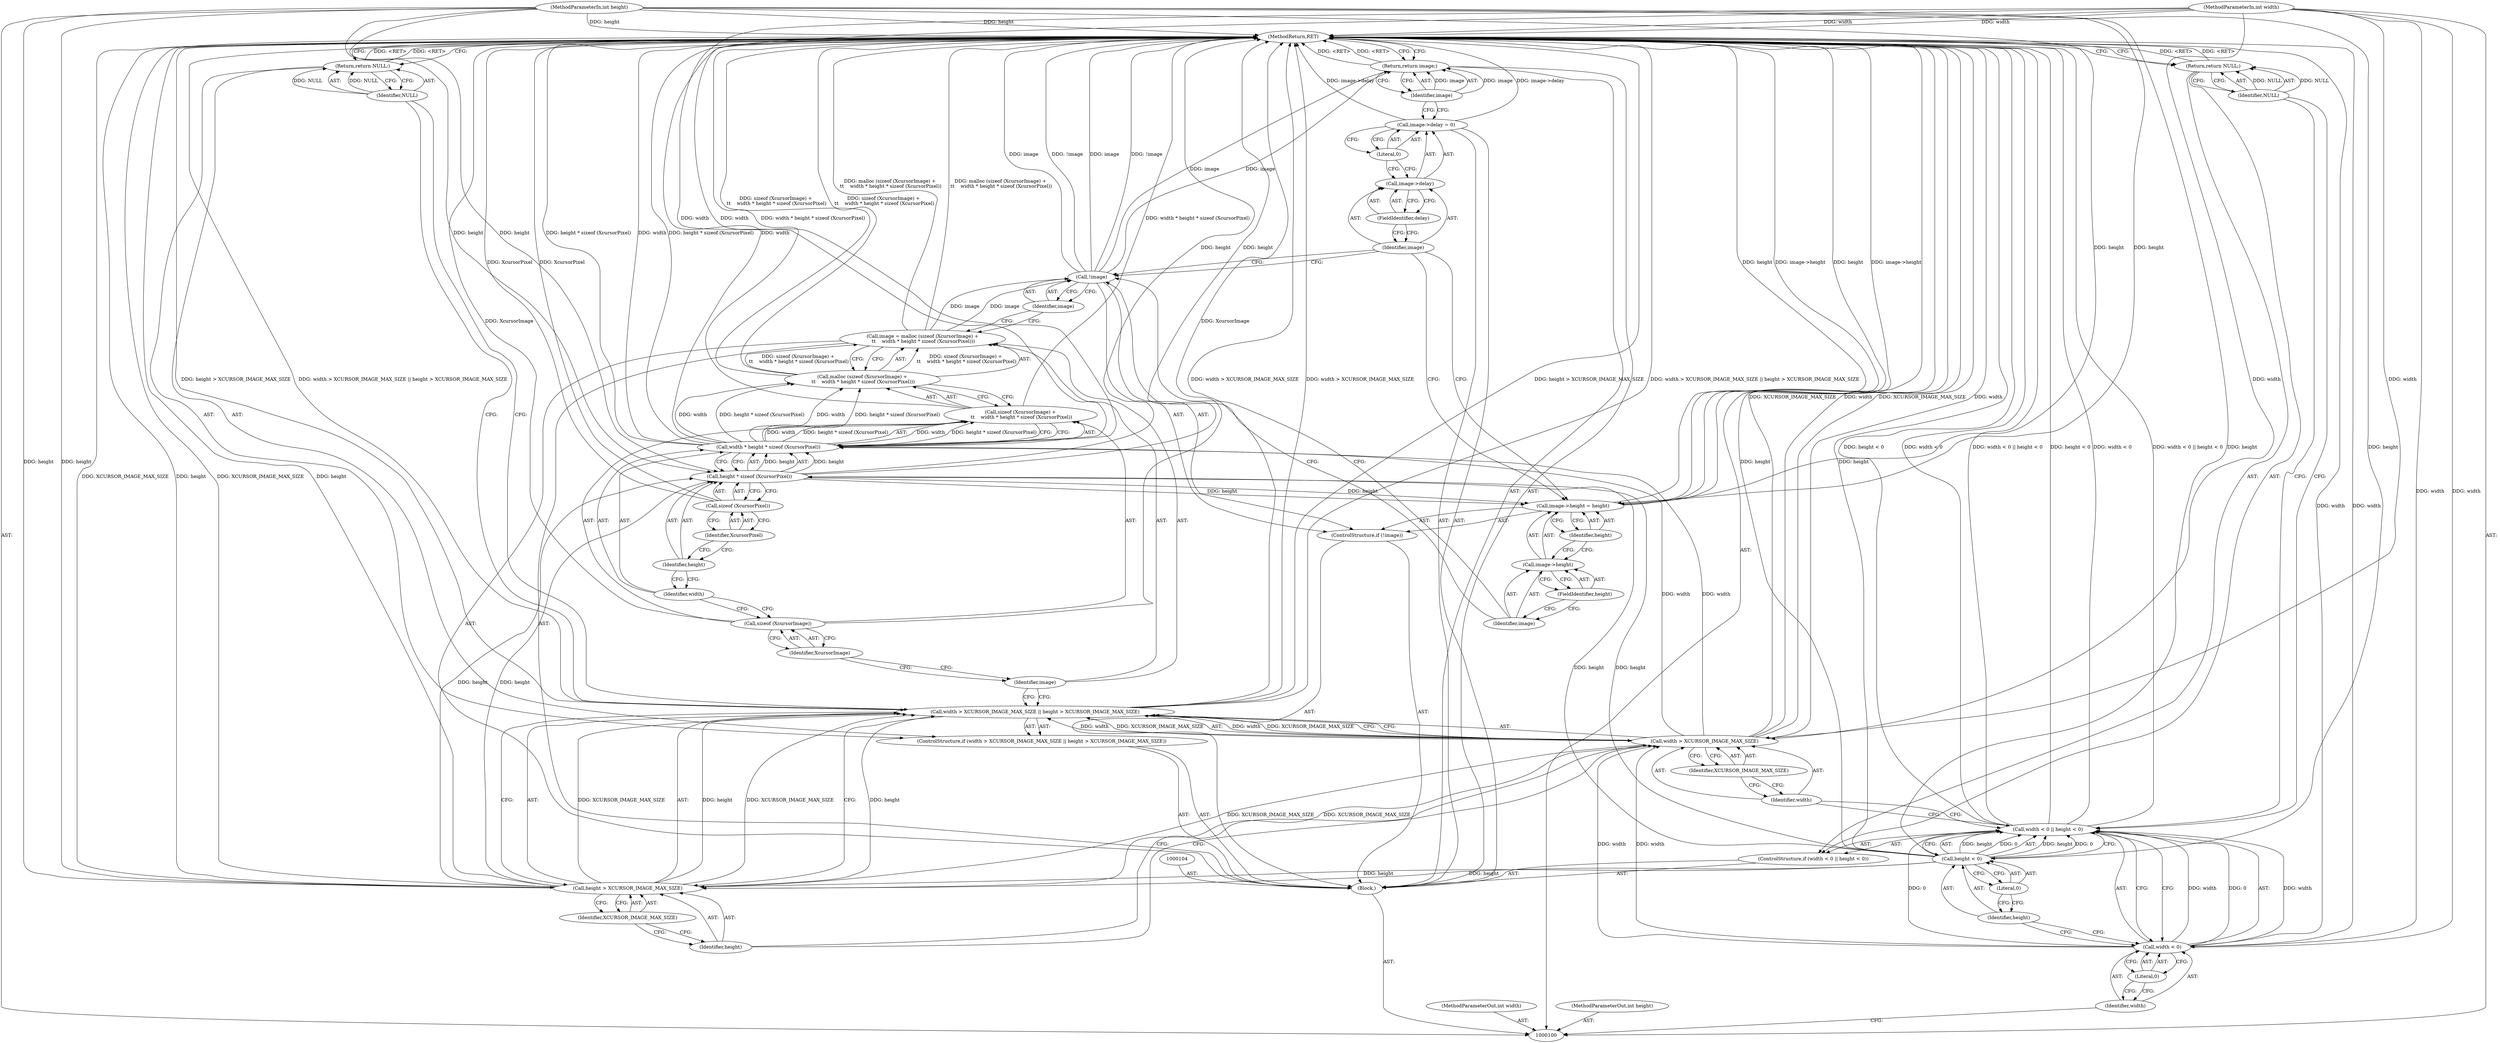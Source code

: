 digraph "0_wayland_5d201df72f3d4f4cb8b8f75f980169b03507da38" {
"1000152" [label="(MethodReturn,RET)"];
"1000101" [label="(MethodParameterIn,int width)"];
"1000205" [label="(MethodParameterOut,int width)"];
"1000102" [label="(MethodParameterIn,int height)"];
"1000206" [label="(MethodParameterOut,int height)"];
"1000127" [label="(Call,malloc (sizeof (XcursorImage) +\n \t\t    width * height * sizeof (XcursorPixel)))"];
"1000128" [label="(Call,sizeof (XcursorImage) +\n \t\t    width * height * sizeof (XcursorPixel))"];
"1000129" [label="(Call,sizeof (XcursorImage))"];
"1000130" [label="(Identifier,XcursorImage)"];
"1000125" [label="(Call,image = malloc (sizeof (XcursorImage) +\n \t\t    width * height * sizeof (XcursorPixel)))"];
"1000126" [label="(Identifier,image)"];
"1000133" [label="(Call,height * sizeof (XcursorPixel))"];
"1000134" [label="(Identifier,height)"];
"1000135" [label="(Call,sizeof (XcursorPixel))"];
"1000136" [label="(Identifier,XcursorPixel)"];
"1000131" [label="(Call,width * height * sizeof (XcursorPixel))"];
"1000132" [label="(Identifier,width)"];
"1000139" [label="(Identifier,image)"];
"1000137" [label="(ControlStructure,if (!image))"];
"1000138" [label="(Call,!image)"];
"1000143" [label="(FieldIdentifier,height)"];
"1000144" [label="(Identifier,height)"];
"1000140" [label="(Call,image->height = height)"];
"1000141" [label="(Call,image->height)"];
"1000142" [label="(Identifier,image)"];
"1000148" [label="(FieldIdentifier,delay)"];
"1000149" [label="(Literal,0)"];
"1000145" [label="(Call,image->delay = 0)"];
"1000146" [label="(Call,image->delay)"];
"1000147" [label="(Identifier,image)"];
"1000151" [label="(Identifier,image)"];
"1000150" [label="(Return,return image;)"];
"1000103" [label="(Block,)"];
"1000109" [label="(Literal,0)"];
"1000110" [label="(Call,height < 0)"];
"1000111" [label="(Identifier,height)"];
"1000112" [label="(Literal,0)"];
"1000105" [label="(ControlStructure,if (width < 0 || height < 0))"];
"1000106" [label="(Call,width < 0 || height < 0)"];
"1000107" [label="(Call,width < 0)"];
"1000108" [label="(Identifier,width)"];
"1000114" [label="(Identifier,NULL)"];
"1000113" [label="(Return,return NULL;)"];
"1000119" [label="(Identifier,XCURSOR_IMAGE_MAX_SIZE)"];
"1000115" [label="(ControlStructure,if (width > XCURSOR_IMAGE_MAX_SIZE || height > XCURSOR_IMAGE_MAX_SIZE))"];
"1000120" [label="(Call,height > XCURSOR_IMAGE_MAX_SIZE)"];
"1000121" [label="(Identifier,height)"];
"1000122" [label="(Identifier,XCURSOR_IMAGE_MAX_SIZE)"];
"1000116" [label="(Call,width > XCURSOR_IMAGE_MAX_SIZE || height > XCURSOR_IMAGE_MAX_SIZE)"];
"1000117" [label="(Call,width > XCURSOR_IMAGE_MAX_SIZE)"];
"1000118" [label="(Identifier,width)"];
"1000124" [label="(Identifier,NULL)"];
"1000123" [label="(Return,return NULL;)"];
"1000152" -> "1000100"  [label="AST: "];
"1000152" -> "1000113"  [label="CFG: "];
"1000152" -> "1000123"  [label="CFG: "];
"1000152" -> "1000150"  [label="CFG: "];
"1000116" -> "1000152"  [label="DDG: width > XCURSOR_IMAGE_MAX_SIZE"];
"1000116" -> "1000152"  [label="DDG: height > XCURSOR_IMAGE_MAX_SIZE"];
"1000116" -> "1000152"  [label="DDG: width > XCURSOR_IMAGE_MAX_SIZE || height > XCURSOR_IMAGE_MAX_SIZE"];
"1000129" -> "1000152"  [label="DDG: XcursorImage"];
"1000107" -> "1000152"  [label="DDG: width"];
"1000106" -> "1000152"  [label="DDG: width < 0"];
"1000106" -> "1000152"  [label="DDG: width < 0 || height < 0"];
"1000106" -> "1000152"  [label="DDG: height < 0"];
"1000120" -> "1000152"  [label="DDG: height"];
"1000120" -> "1000152"  [label="DDG: XCURSOR_IMAGE_MAX_SIZE"];
"1000125" -> "1000152"  [label="DDG: malloc (sizeof (XcursorImage) +\n \t\t    width * height * sizeof (XcursorPixel))"];
"1000117" -> "1000152"  [label="DDG: width"];
"1000117" -> "1000152"  [label="DDG: XCURSOR_IMAGE_MAX_SIZE"];
"1000145" -> "1000152"  [label="DDG: image->delay"];
"1000128" -> "1000152"  [label="DDG: width * height * sizeof (XcursorPixel)"];
"1000131" -> "1000152"  [label="DDG: width"];
"1000131" -> "1000152"  [label="DDG: height * sizeof (XcursorPixel)"];
"1000140" -> "1000152"  [label="DDG: image->height"];
"1000140" -> "1000152"  [label="DDG: height"];
"1000138" -> "1000152"  [label="DDG: image"];
"1000138" -> "1000152"  [label="DDG: !image"];
"1000133" -> "1000152"  [label="DDG: height"];
"1000102" -> "1000152"  [label="DDG: height"];
"1000101" -> "1000152"  [label="DDG: width"];
"1000135" -> "1000152"  [label="DDG: XcursorPixel"];
"1000127" -> "1000152"  [label="DDG: sizeof (XcursorImage) +\n \t\t    width * height * sizeof (XcursorPixel)"];
"1000110" -> "1000152"  [label="DDG: height"];
"1000113" -> "1000152"  [label="DDG: <RET>"];
"1000150" -> "1000152"  [label="DDG: <RET>"];
"1000123" -> "1000152"  [label="DDG: <RET>"];
"1000101" -> "1000100"  [label="AST: "];
"1000101" -> "1000152"  [label="DDG: width"];
"1000101" -> "1000107"  [label="DDG: width"];
"1000101" -> "1000117"  [label="DDG: width"];
"1000101" -> "1000131"  [label="DDG: width"];
"1000205" -> "1000100"  [label="AST: "];
"1000102" -> "1000100"  [label="AST: "];
"1000102" -> "1000152"  [label="DDG: height"];
"1000102" -> "1000110"  [label="DDG: height"];
"1000102" -> "1000120"  [label="DDG: height"];
"1000102" -> "1000133"  [label="DDG: height"];
"1000102" -> "1000140"  [label="DDG: height"];
"1000206" -> "1000100"  [label="AST: "];
"1000127" -> "1000125"  [label="AST: "];
"1000127" -> "1000128"  [label="CFG: "];
"1000128" -> "1000127"  [label="AST: "];
"1000125" -> "1000127"  [label="CFG: "];
"1000127" -> "1000152"  [label="DDG: sizeof (XcursorImage) +\n \t\t    width * height * sizeof (XcursorPixel)"];
"1000127" -> "1000125"  [label="DDG: sizeof (XcursorImage) +\n \t\t    width * height * sizeof (XcursorPixel)"];
"1000131" -> "1000127"  [label="DDG: width"];
"1000131" -> "1000127"  [label="DDG: height * sizeof (XcursorPixel)"];
"1000128" -> "1000127"  [label="AST: "];
"1000128" -> "1000131"  [label="CFG: "];
"1000129" -> "1000128"  [label="AST: "];
"1000131" -> "1000128"  [label="AST: "];
"1000127" -> "1000128"  [label="CFG: "];
"1000128" -> "1000152"  [label="DDG: width * height * sizeof (XcursorPixel)"];
"1000131" -> "1000128"  [label="DDG: width"];
"1000131" -> "1000128"  [label="DDG: height * sizeof (XcursorPixel)"];
"1000129" -> "1000128"  [label="AST: "];
"1000129" -> "1000130"  [label="CFG: "];
"1000130" -> "1000129"  [label="AST: "];
"1000132" -> "1000129"  [label="CFG: "];
"1000129" -> "1000152"  [label="DDG: XcursorImage"];
"1000130" -> "1000129"  [label="AST: "];
"1000130" -> "1000126"  [label="CFG: "];
"1000129" -> "1000130"  [label="CFG: "];
"1000125" -> "1000103"  [label="AST: "];
"1000125" -> "1000127"  [label="CFG: "];
"1000126" -> "1000125"  [label="AST: "];
"1000127" -> "1000125"  [label="AST: "];
"1000139" -> "1000125"  [label="CFG: "];
"1000125" -> "1000152"  [label="DDG: malloc (sizeof (XcursorImage) +\n \t\t    width * height * sizeof (XcursorPixel))"];
"1000127" -> "1000125"  [label="DDG: sizeof (XcursorImage) +\n \t\t    width * height * sizeof (XcursorPixel)"];
"1000125" -> "1000138"  [label="DDG: image"];
"1000126" -> "1000125"  [label="AST: "];
"1000126" -> "1000116"  [label="CFG: "];
"1000130" -> "1000126"  [label="CFG: "];
"1000133" -> "1000131"  [label="AST: "];
"1000133" -> "1000135"  [label="CFG: "];
"1000134" -> "1000133"  [label="AST: "];
"1000135" -> "1000133"  [label="AST: "];
"1000131" -> "1000133"  [label="CFG: "];
"1000133" -> "1000152"  [label="DDG: height"];
"1000133" -> "1000131"  [label="DDG: height"];
"1000120" -> "1000133"  [label="DDG: height"];
"1000110" -> "1000133"  [label="DDG: height"];
"1000102" -> "1000133"  [label="DDG: height"];
"1000133" -> "1000140"  [label="DDG: height"];
"1000134" -> "1000133"  [label="AST: "];
"1000134" -> "1000132"  [label="CFG: "];
"1000136" -> "1000134"  [label="CFG: "];
"1000135" -> "1000133"  [label="AST: "];
"1000135" -> "1000136"  [label="CFG: "];
"1000136" -> "1000135"  [label="AST: "];
"1000133" -> "1000135"  [label="CFG: "];
"1000135" -> "1000152"  [label="DDG: XcursorPixel"];
"1000136" -> "1000135"  [label="AST: "];
"1000136" -> "1000134"  [label="CFG: "];
"1000135" -> "1000136"  [label="CFG: "];
"1000131" -> "1000128"  [label="AST: "];
"1000131" -> "1000133"  [label="CFG: "];
"1000132" -> "1000131"  [label="AST: "];
"1000133" -> "1000131"  [label="AST: "];
"1000128" -> "1000131"  [label="CFG: "];
"1000131" -> "1000152"  [label="DDG: width"];
"1000131" -> "1000152"  [label="DDG: height * sizeof (XcursorPixel)"];
"1000131" -> "1000127"  [label="DDG: width"];
"1000131" -> "1000127"  [label="DDG: height * sizeof (XcursorPixel)"];
"1000131" -> "1000128"  [label="DDG: width"];
"1000131" -> "1000128"  [label="DDG: height * sizeof (XcursorPixel)"];
"1000117" -> "1000131"  [label="DDG: width"];
"1000101" -> "1000131"  [label="DDG: width"];
"1000133" -> "1000131"  [label="DDG: height"];
"1000132" -> "1000131"  [label="AST: "];
"1000132" -> "1000129"  [label="CFG: "];
"1000134" -> "1000132"  [label="CFG: "];
"1000139" -> "1000138"  [label="AST: "];
"1000139" -> "1000125"  [label="CFG: "];
"1000138" -> "1000139"  [label="CFG: "];
"1000137" -> "1000103"  [label="AST: "];
"1000138" -> "1000137"  [label="AST: "];
"1000140" -> "1000137"  [label="AST: "];
"1000138" -> "1000137"  [label="AST: "];
"1000138" -> "1000139"  [label="CFG: "];
"1000139" -> "1000138"  [label="AST: "];
"1000142" -> "1000138"  [label="CFG: "];
"1000147" -> "1000138"  [label="CFG: "];
"1000138" -> "1000152"  [label="DDG: image"];
"1000138" -> "1000152"  [label="DDG: !image"];
"1000125" -> "1000138"  [label="DDG: image"];
"1000138" -> "1000150"  [label="DDG: image"];
"1000143" -> "1000141"  [label="AST: "];
"1000143" -> "1000142"  [label="CFG: "];
"1000141" -> "1000143"  [label="CFG: "];
"1000144" -> "1000140"  [label="AST: "];
"1000144" -> "1000141"  [label="CFG: "];
"1000140" -> "1000144"  [label="CFG: "];
"1000140" -> "1000137"  [label="AST: "];
"1000140" -> "1000144"  [label="CFG: "];
"1000141" -> "1000140"  [label="AST: "];
"1000144" -> "1000140"  [label="AST: "];
"1000147" -> "1000140"  [label="CFG: "];
"1000140" -> "1000152"  [label="DDG: image->height"];
"1000140" -> "1000152"  [label="DDG: height"];
"1000133" -> "1000140"  [label="DDG: height"];
"1000102" -> "1000140"  [label="DDG: height"];
"1000141" -> "1000140"  [label="AST: "];
"1000141" -> "1000143"  [label="CFG: "];
"1000142" -> "1000141"  [label="AST: "];
"1000143" -> "1000141"  [label="AST: "];
"1000144" -> "1000141"  [label="CFG: "];
"1000142" -> "1000141"  [label="AST: "];
"1000142" -> "1000138"  [label="CFG: "];
"1000143" -> "1000142"  [label="CFG: "];
"1000148" -> "1000146"  [label="AST: "];
"1000148" -> "1000147"  [label="CFG: "];
"1000146" -> "1000148"  [label="CFG: "];
"1000149" -> "1000145"  [label="AST: "];
"1000149" -> "1000146"  [label="CFG: "];
"1000145" -> "1000149"  [label="CFG: "];
"1000145" -> "1000103"  [label="AST: "];
"1000145" -> "1000149"  [label="CFG: "];
"1000146" -> "1000145"  [label="AST: "];
"1000149" -> "1000145"  [label="AST: "];
"1000151" -> "1000145"  [label="CFG: "];
"1000145" -> "1000152"  [label="DDG: image->delay"];
"1000146" -> "1000145"  [label="AST: "];
"1000146" -> "1000148"  [label="CFG: "];
"1000147" -> "1000146"  [label="AST: "];
"1000148" -> "1000146"  [label="AST: "];
"1000149" -> "1000146"  [label="CFG: "];
"1000147" -> "1000146"  [label="AST: "];
"1000147" -> "1000140"  [label="CFG: "];
"1000147" -> "1000138"  [label="CFG: "];
"1000148" -> "1000147"  [label="CFG: "];
"1000151" -> "1000150"  [label="AST: "];
"1000151" -> "1000145"  [label="CFG: "];
"1000150" -> "1000151"  [label="CFG: "];
"1000151" -> "1000150"  [label="DDG: image"];
"1000150" -> "1000103"  [label="AST: "];
"1000150" -> "1000151"  [label="CFG: "];
"1000151" -> "1000150"  [label="AST: "];
"1000152" -> "1000150"  [label="CFG: "];
"1000150" -> "1000152"  [label="DDG: <RET>"];
"1000151" -> "1000150"  [label="DDG: image"];
"1000138" -> "1000150"  [label="DDG: image"];
"1000103" -> "1000100"  [label="AST: "];
"1000104" -> "1000103"  [label="AST: "];
"1000105" -> "1000103"  [label="AST: "];
"1000115" -> "1000103"  [label="AST: "];
"1000125" -> "1000103"  [label="AST: "];
"1000137" -> "1000103"  [label="AST: "];
"1000145" -> "1000103"  [label="AST: "];
"1000150" -> "1000103"  [label="AST: "];
"1000109" -> "1000107"  [label="AST: "];
"1000109" -> "1000108"  [label="CFG: "];
"1000107" -> "1000109"  [label="CFG: "];
"1000110" -> "1000106"  [label="AST: "];
"1000110" -> "1000112"  [label="CFG: "];
"1000111" -> "1000110"  [label="AST: "];
"1000112" -> "1000110"  [label="AST: "];
"1000106" -> "1000110"  [label="CFG: "];
"1000110" -> "1000152"  [label="DDG: height"];
"1000110" -> "1000106"  [label="DDG: height"];
"1000110" -> "1000106"  [label="DDG: 0"];
"1000102" -> "1000110"  [label="DDG: height"];
"1000110" -> "1000120"  [label="DDG: height"];
"1000110" -> "1000133"  [label="DDG: height"];
"1000111" -> "1000110"  [label="AST: "];
"1000111" -> "1000107"  [label="CFG: "];
"1000112" -> "1000111"  [label="CFG: "];
"1000112" -> "1000110"  [label="AST: "];
"1000112" -> "1000111"  [label="CFG: "];
"1000110" -> "1000112"  [label="CFG: "];
"1000105" -> "1000103"  [label="AST: "];
"1000106" -> "1000105"  [label="AST: "];
"1000113" -> "1000105"  [label="AST: "];
"1000106" -> "1000105"  [label="AST: "];
"1000106" -> "1000107"  [label="CFG: "];
"1000106" -> "1000110"  [label="CFG: "];
"1000107" -> "1000106"  [label="AST: "];
"1000110" -> "1000106"  [label="AST: "];
"1000114" -> "1000106"  [label="CFG: "];
"1000118" -> "1000106"  [label="CFG: "];
"1000106" -> "1000152"  [label="DDG: width < 0"];
"1000106" -> "1000152"  [label="DDG: width < 0 || height < 0"];
"1000106" -> "1000152"  [label="DDG: height < 0"];
"1000107" -> "1000106"  [label="DDG: width"];
"1000107" -> "1000106"  [label="DDG: 0"];
"1000110" -> "1000106"  [label="DDG: height"];
"1000110" -> "1000106"  [label="DDG: 0"];
"1000107" -> "1000106"  [label="AST: "];
"1000107" -> "1000109"  [label="CFG: "];
"1000108" -> "1000107"  [label="AST: "];
"1000109" -> "1000107"  [label="AST: "];
"1000111" -> "1000107"  [label="CFG: "];
"1000106" -> "1000107"  [label="CFG: "];
"1000107" -> "1000152"  [label="DDG: width"];
"1000107" -> "1000106"  [label="DDG: width"];
"1000107" -> "1000106"  [label="DDG: 0"];
"1000101" -> "1000107"  [label="DDG: width"];
"1000107" -> "1000117"  [label="DDG: width"];
"1000108" -> "1000107"  [label="AST: "];
"1000108" -> "1000100"  [label="CFG: "];
"1000109" -> "1000108"  [label="CFG: "];
"1000114" -> "1000113"  [label="AST: "];
"1000114" -> "1000106"  [label="CFG: "];
"1000113" -> "1000114"  [label="CFG: "];
"1000114" -> "1000113"  [label="DDG: NULL"];
"1000113" -> "1000105"  [label="AST: "];
"1000113" -> "1000114"  [label="CFG: "];
"1000114" -> "1000113"  [label="AST: "];
"1000152" -> "1000113"  [label="CFG: "];
"1000113" -> "1000152"  [label="DDG: <RET>"];
"1000114" -> "1000113"  [label="DDG: NULL"];
"1000119" -> "1000117"  [label="AST: "];
"1000119" -> "1000118"  [label="CFG: "];
"1000117" -> "1000119"  [label="CFG: "];
"1000115" -> "1000103"  [label="AST: "];
"1000116" -> "1000115"  [label="AST: "];
"1000123" -> "1000115"  [label="AST: "];
"1000120" -> "1000116"  [label="AST: "];
"1000120" -> "1000122"  [label="CFG: "];
"1000121" -> "1000120"  [label="AST: "];
"1000122" -> "1000120"  [label="AST: "];
"1000116" -> "1000120"  [label="CFG: "];
"1000120" -> "1000152"  [label="DDG: height"];
"1000120" -> "1000152"  [label="DDG: XCURSOR_IMAGE_MAX_SIZE"];
"1000120" -> "1000116"  [label="DDG: height"];
"1000120" -> "1000116"  [label="DDG: XCURSOR_IMAGE_MAX_SIZE"];
"1000110" -> "1000120"  [label="DDG: height"];
"1000102" -> "1000120"  [label="DDG: height"];
"1000117" -> "1000120"  [label="DDG: XCURSOR_IMAGE_MAX_SIZE"];
"1000120" -> "1000133"  [label="DDG: height"];
"1000121" -> "1000120"  [label="AST: "];
"1000121" -> "1000117"  [label="CFG: "];
"1000122" -> "1000121"  [label="CFG: "];
"1000122" -> "1000120"  [label="AST: "];
"1000122" -> "1000121"  [label="CFG: "];
"1000120" -> "1000122"  [label="CFG: "];
"1000116" -> "1000115"  [label="AST: "];
"1000116" -> "1000117"  [label="CFG: "];
"1000116" -> "1000120"  [label="CFG: "];
"1000117" -> "1000116"  [label="AST: "];
"1000120" -> "1000116"  [label="AST: "];
"1000124" -> "1000116"  [label="CFG: "];
"1000126" -> "1000116"  [label="CFG: "];
"1000116" -> "1000152"  [label="DDG: width > XCURSOR_IMAGE_MAX_SIZE"];
"1000116" -> "1000152"  [label="DDG: height > XCURSOR_IMAGE_MAX_SIZE"];
"1000116" -> "1000152"  [label="DDG: width > XCURSOR_IMAGE_MAX_SIZE || height > XCURSOR_IMAGE_MAX_SIZE"];
"1000117" -> "1000116"  [label="DDG: width"];
"1000117" -> "1000116"  [label="DDG: XCURSOR_IMAGE_MAX_SIZE"];
"1000120" -> "1000116"  [label="DDG: height"];
"1000120" -> "1000116"  [label="DDG: XCURSOR_IMAGE_MAX_SIZE"];
"1000117" -> "1000116"  [label="AST: "];
"1000117" -> "1000119"  [label="CFG: "];
"1000118" -> "1000117"  [label="AST: "];
"1000119" -> "1000117"  [label="AST: "];
"1000121" -> "1000117"  [label="CFG: "];
"1000116" -> "1000117"  [label="CFG: "];
"1000117" -> "1000152"  [label="DDG: width"];
"1000117" -> "1000152"  [label="DDG: XCURSOR_IMAGE_MAX_SIZE"];
"1000117" -> "1000116"  [label="DDG: width"];
"1000117" -> "1000116"  [label="DDG: XCURSOR_IMAGE_MAX_SIZE"];
"1000107" -> "1000117"  [label="DDG: width"];
"1000101" -> "1000117"  [label="DDG: width"];
"1000117" -> "1000120"  [label="DDG: XCURSOR_IMAGE_MAX_SIZE"];
"1000117" -> "1000131"  [label="DDG: width"];
"1000118" -> "1000117"  [label="AST: "];
"1000118" -> "1000106"  [label="CFG: "];
"1000119" -> "1000118"  [label="CFG: "];
"1000124" -> "1000123"  [label="AST: "];
"1000124" -> "1000116"  [label="CFG: "];
"1000123" -> "1000124"  [label="CFG: "];
"1000124" -> "1000123"  [label="DDG: NULL"];
"1000123" -> "1000115"  [label="AST: "];
"1000123" -> "1000124"  [label="CFG: "];
"1000124" -> "1000123"  [label="AST: "];
"1000152" -> "1000123"  [label="CFG: "];
"1000123" -> "1000152"  [label="DDG: <RET>"];
"1000124" -> "1000123"  [label="DDG: NULL"];
}

